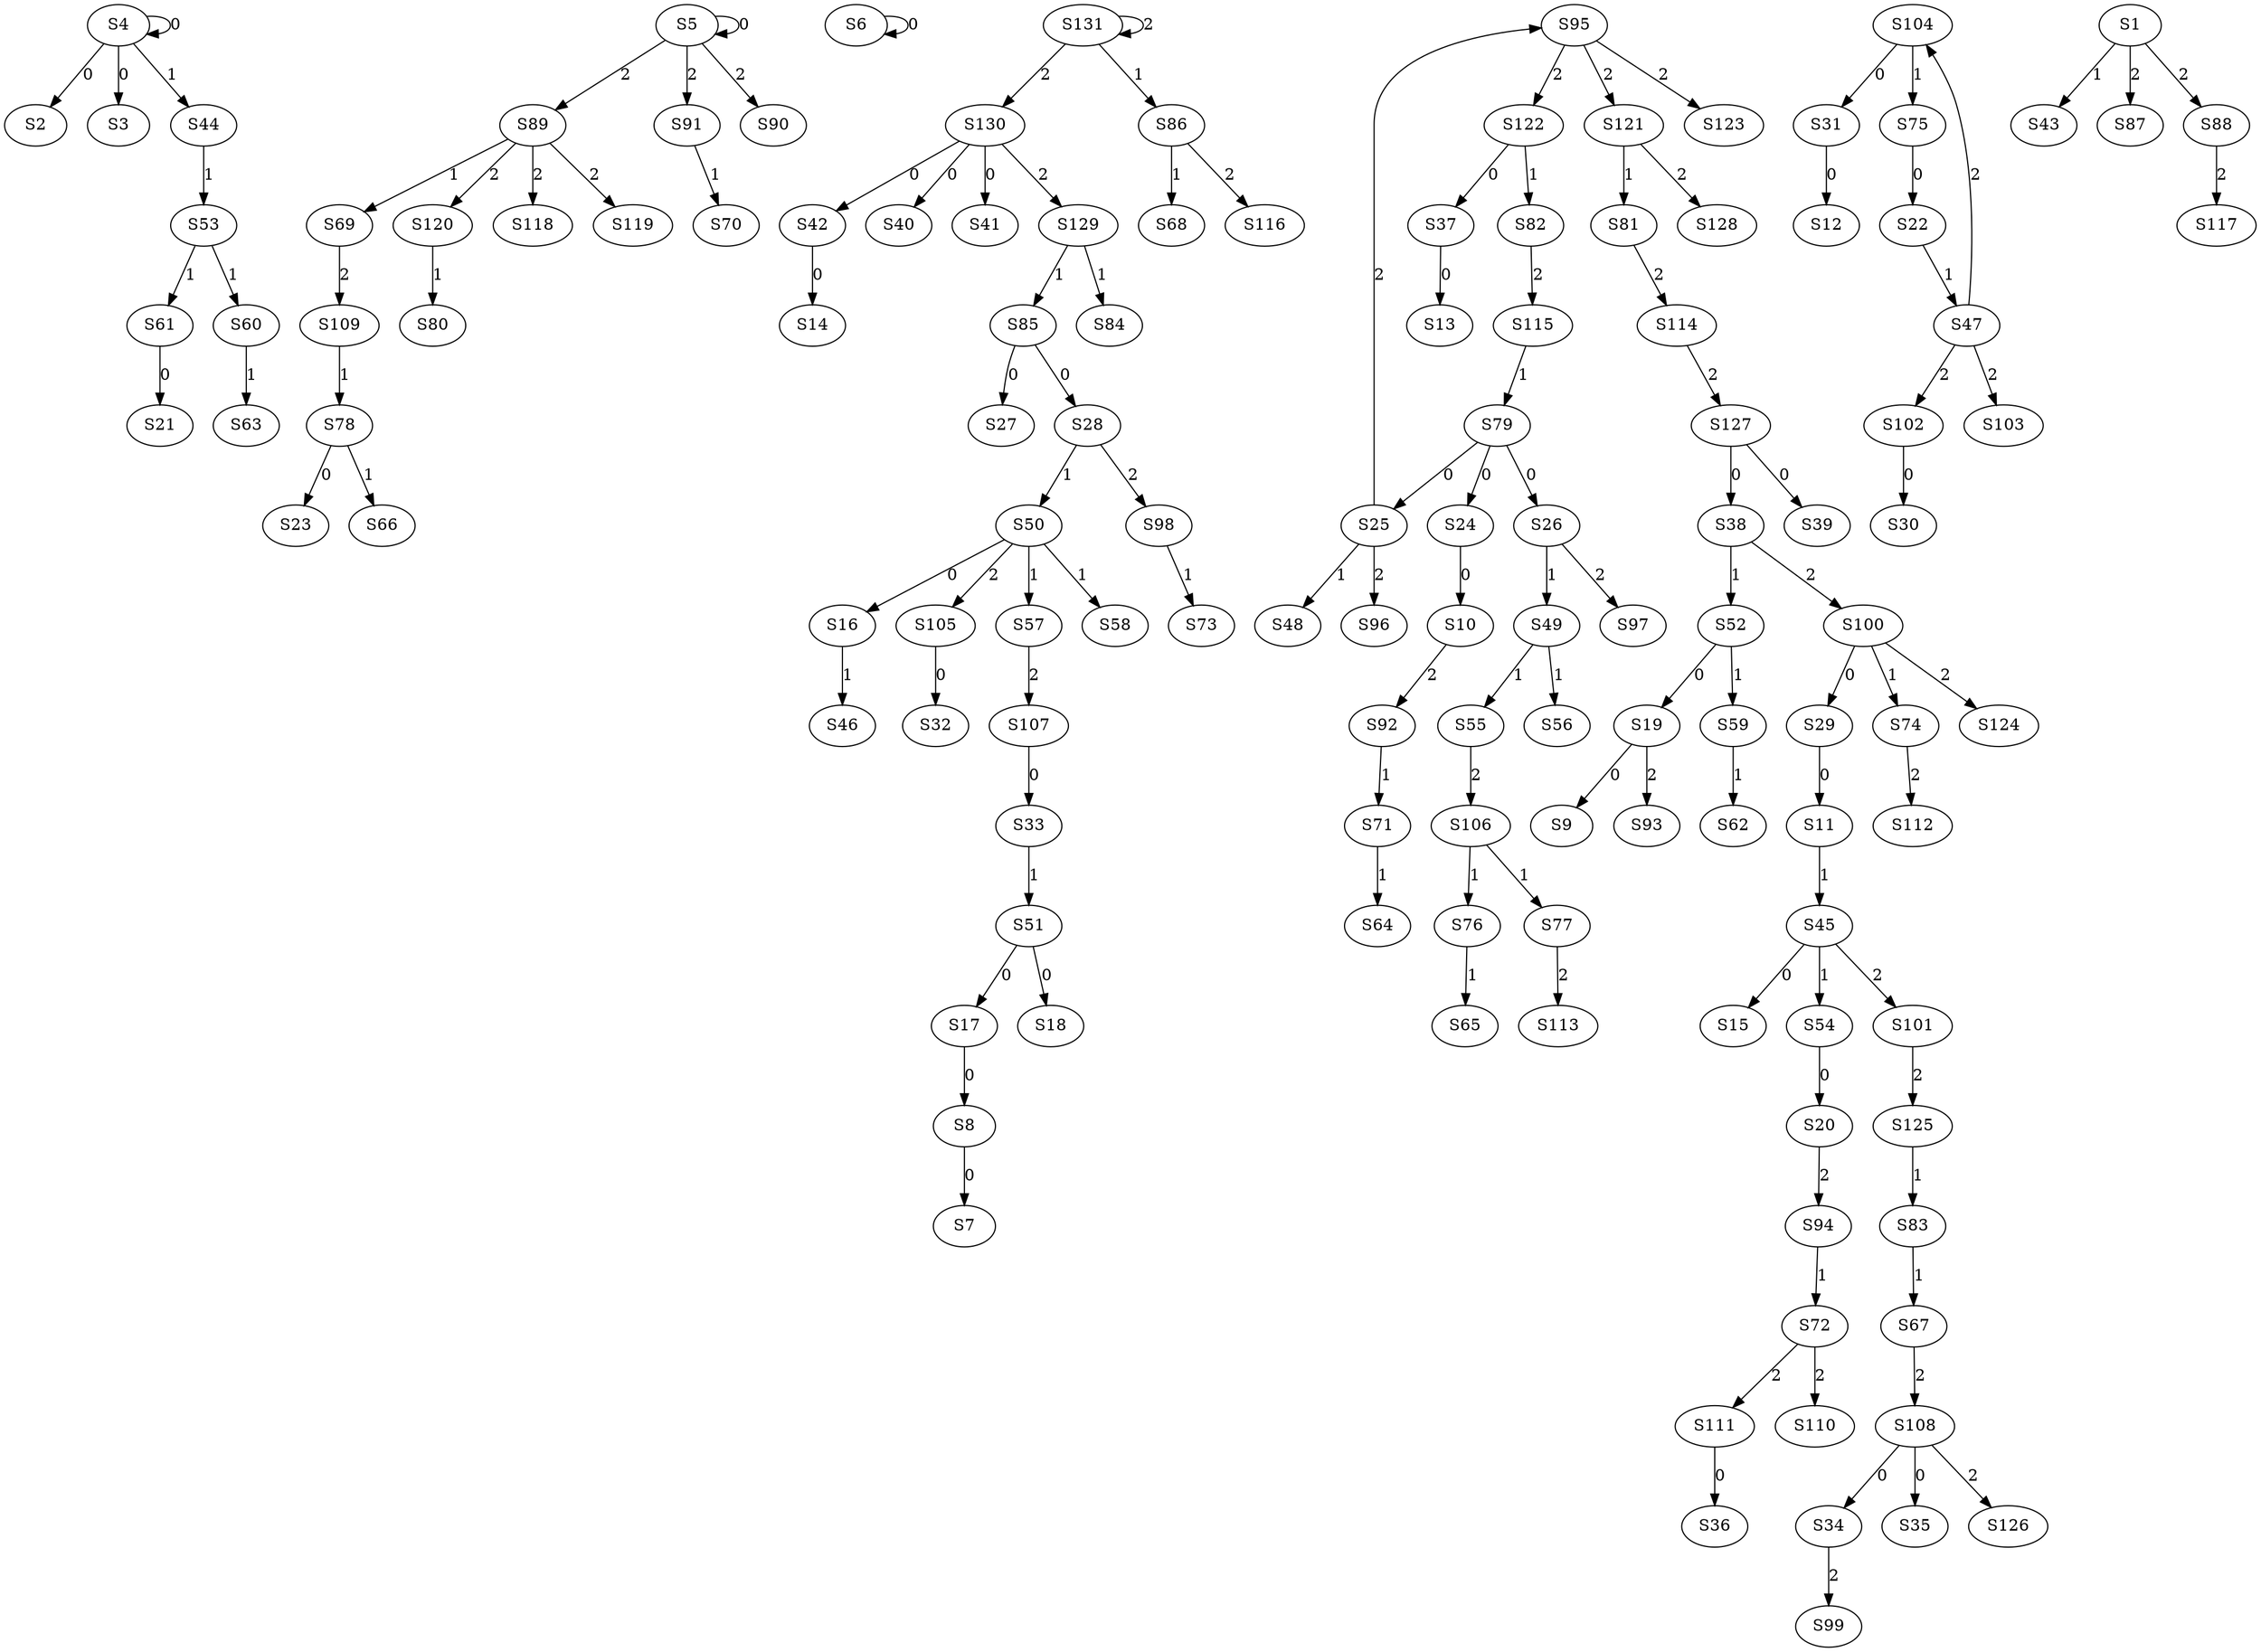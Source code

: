 strict digraph {
	S4 -> S2 [ label = 0 ];
	S4 -> S3 [ label = 0 ];
	S4 -> S4 [ label = 0 ];
	S5 -> S5 [ label = 0 ];
	S6 -> S6 [ label = 0 ];
	S8 -> S7 [ label = 0 ];
	S17 -> S8 [ label = 0 ];
	S19 -> S9 [ label = 0 ];
	S24 -> S10 [ label = 0 ];
	S29 -> S11 [ label = 0 ];
	S31 -> S12 [ label = 0 ];
	S37 -> S13 [ label = 0 ];
	S42 -> S14 [ label = 0 ];
	S45 -> S15 [ label = 0 ];
	S50 -> S16 [ label = 0 ];
	S51 -> S17 [ label = 0 ];
	S51 -> S18 [ label = 0 ];
	S52 -> S19 [ label = 0 ];
	S54 -> S20 [ label = 0 ];
	S61 -> S21 [ label = 0 ];
	S75 -> S22 [ label = 0 ];
	S78 -> S23 [ label = 0 ];
	S79 -> S24 [ label = 0 ];
	S79 -> S25 [ label = 0 ];
	S79 -> S26 [ label = 0 ];
	S85 -> S27 [ label = 0 ];
	S85 -> S28 [ label = 0 ];
	S100 -> S29 [ label = 0 ];
	S102 -> S30 [ label = 0 ];
	S104 -> S31 [ label = 0 ];
	S105 -> S32 [ label = 0 ];
	S107 -> S33 [ label = 0 ];
	S108 -> S34 [ label = 0 ];
	S108 -> S35 [ label = 0 ];
	S111 -> S36 [ label = 0 ];
	S122 -> S37 [ label = 0 ];
	S127 -> S38 [ label = 0 ];
	S127 -> S39 [ label = 0 ];
	S130 -> S40 [ label = 0 ];
	S130 -> S41 [ label = 0 ];
	S130 -> S42 [ label = 0 ];
	S1 -> S43 [ label = 1 ];
	S4 -> S44 [ label = 1 ];
	S11 -> S45 [ label = 1 ];
	S16 -> S46 [ label = 1 ];
	S22 -> S47 [ label = 1 ];
	S25 -> S48 [ label = 1 ];
	S26 -> S49 [ label = 1 ];
	S28 -> S50 [ label = 1 ];
	S33 -> S51 [ label = 1 ];
	S38 -> S52 [ label = 1 ];
	S44 -> S53 [ label = 1 ];
	S45 -> S54 [ label = 1 ];
	S49 -> S55 [ label = 1 ];
	S49 -> S56 [ label = 1 ];
	S50 -> S57 [ label = 1 ];
	S50 -> S58 [ label = 1 ];
	S52 -> S59 [ label = 1 ];
	S53 -> S60 [ label = 1 ];
	S53 -> S61 [ label = 1 ];
	S59 -> S62 [ label = 1 ];
	S60 -> S63 [ label = 1 ];
	S71 -> S64 [ label = 1 ];
	S76 -> S65 [ label = 1 ];
	S78 -> S66 [ label = 1 ];
	S83 -> S67 [ label = 1 ];
	S86 -> S68 [ label = 1 ];
	S89 -> S69 [ label = 1 ];
	S91 -> S70 [ label = 1 ];
	S92 -> S71 [ label = 1 ];
	S94 -> S72 [ label = 1 ];
	S98 -> S73 [ label = 1 ];
	S100 -> S74 [ label = 1 ];
	S104 -> S75 [ label = 1 ];
	S106 -> S76 [ label = 1 ];
	S106 -> S77 [ label = 1 ];
	S109 -> S78 [ label = 1 ];
	S115 -> S79 [ label = 1 ];
	S120 -> S80 [ label = 1 ];
	S121 -> S81 [ label = 1 ];
	S122 -> S82 [ label = 1 ];
	S125 -> S83 [ label = 1 ];
	S129 -> S84 [ label = 1 ];
	S129 -> S85 [ label = 1 ];
	S131 -> S86 [ label = 1 ];
	S1 -> S87 [ label = 2 ];
	S1 -> S88 [ label = 2 ];
	S5 -> S89 [ label = 2 ];
	S5 -> S90 [ label = 2 ];
	S5 -> S91 [ label = 2 ];
	S10 -> S92 [ label = 2 ];
	S19 -> S93 [ label = 2 ];
	S20 -> S94 [ label = 2 ];
	S25 -> S95 [ label = 2 ];
	S25 -> S96 [ label = 2 ];
	S26 -> S97 [ label = 2 ];
	S28 -> S98 [ label = 2 ];
	S34 -> S99 [ label = 2 ];
	S38 -> S100 [ label = 2 ];
	S45 -> S101 [ label = 2 ];
	S47 -> S102 [ label = 2 ];
	S47 -> S103 [ label = 2 ];
	S47 -> S104 [ label = 2 ];
	S50 -> S105 [ label = 2 ];
	S55 -> S106 [ label = 2 ];
	S57 -> S107 [ label = 2 ];
	S67 -> S108 [ label = 2 ];
	S69 -> S109 [ label = 2 ];
	S72 -> S110 [ label = 2 ];
	S72 -> S111 [ label = 2 ];
	S74 -> S112 [ label = 2 ];
	S77 -> S113 [ label = 2 ];
	S81 -> S114 [ label = 2 ];
	S82 -> S115 [ label = 2 ];
	S86 -> S116 [ label = 2 ];
	S88 -> S117 [ label = 2 ];
	S89 -> S118 [ label = 2 ];
	S89 -> S119 [ label = 2 ];
	S89 -> S120 [ label = 2 ];
	S95 -> S121 [ label = 2 ];
	S95 -> S122 [ label = 2 ];
	S95 -> S123 [ label = 2 ];
	S100 -> S124 [ label = 2 ];
	S101 -> S125 [ label = 2 ];
	S108 -> S126 [ label = 2 ];
	S114 -> S127 [ label = 2 ];
	S121 -> S128 [ label = 2 ];
	S130 -> S129 [ label = 2 ];
	S131 -> S130 [ label = 2 ];
	S131 -> S131 [ label = 2 ];
}